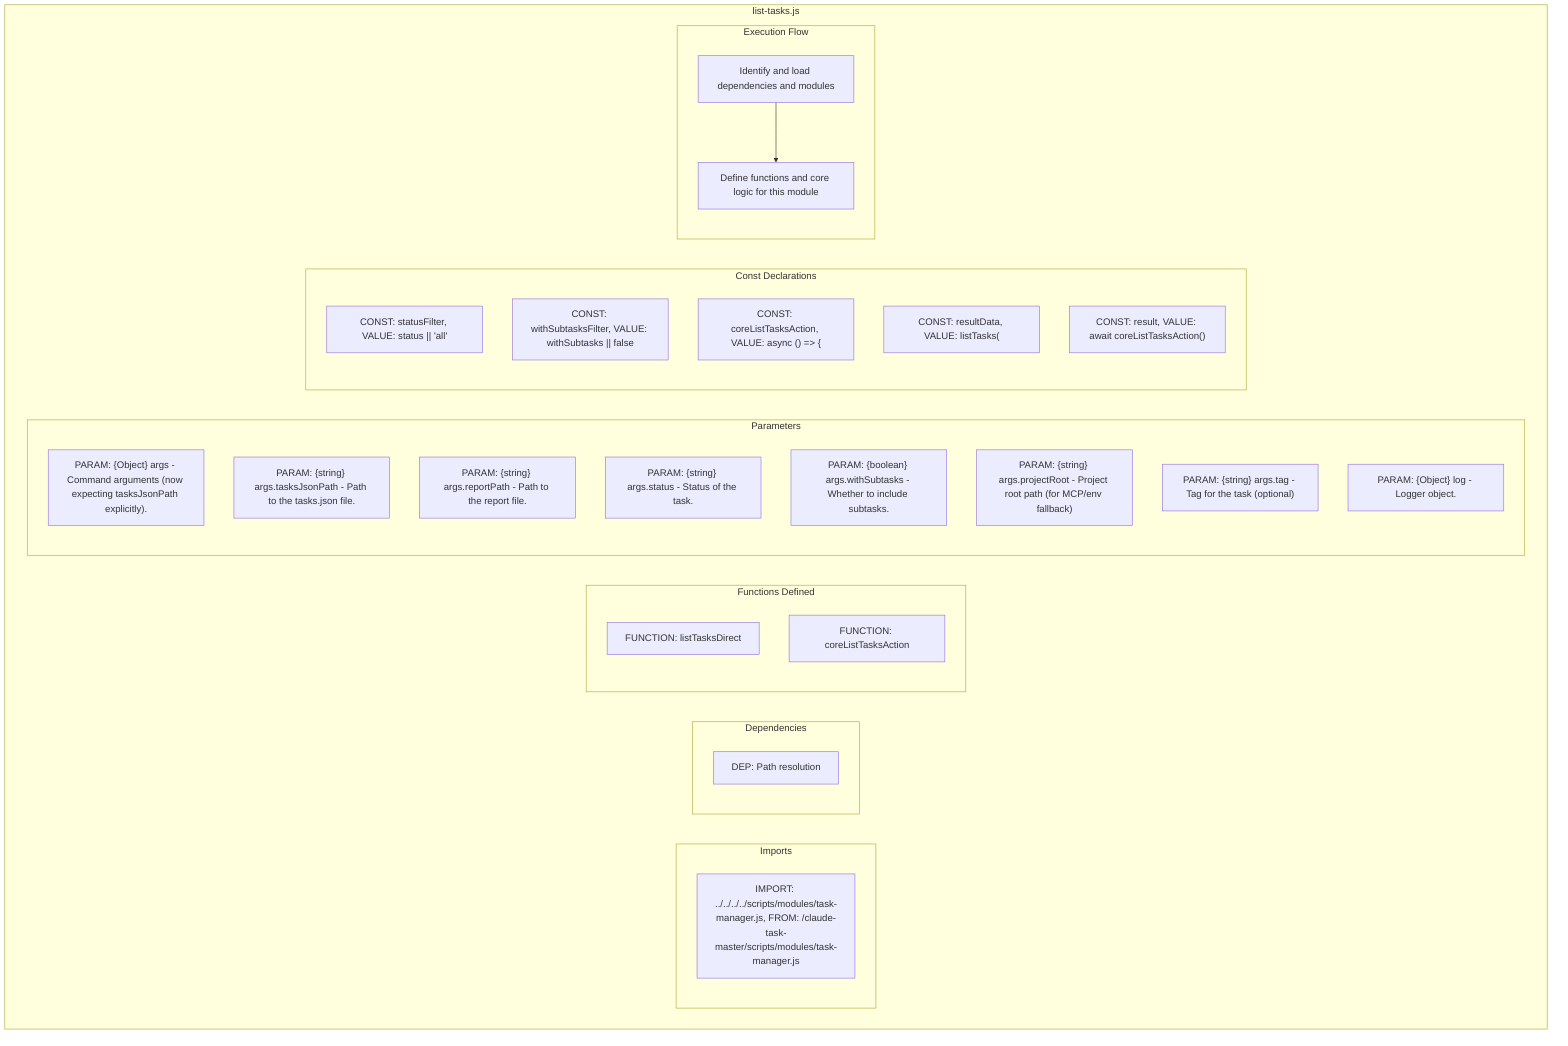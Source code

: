 flowchart TB
    subgraph Imports["Imports"]
        I1["IMPORT: ../../../../scripts/modules/task-manager.js, FROM: /claude-task-master/scripts/modules/task-manager.js"]
    end
    subgraph Dependencies["Dependencies"]
        D1["DEP: Path resolution"]
    end
    subgraph FunctionsDefined["Functions Defined"]
        FU1["FUNCTION: listTasksDirect"]
        FU2["FUNCTION: coreListTasksAction"]
    end
    subgraph Parameters["Parameters"]
        P1["PARAM: {Object} args - Command arguments (now expecting tasksJsonPath explicitly)."]
        P2["PARAM: {string} args.tasksJsonPath - Path to the tasks.json file."]
        P3["PARAM: {string} args.reportPath - Path to the report file."]
        P4["PARAM: {string} args.status - Status of the task."]
        P5["PARAM: {boolean} args.withSubtasks - Whether to include subtasks."]
        P6["PARAM: {string} args.projectRoot - Project root path (for MCP/env fallback)"]
        P7["PARAM: {string} args.tag - Tag for the task (optional)"]
        P8["PARAM: {Object} log - Logger object."]
    end
    subgraph Constants["Const Declarations"]
        C1["CONST: statusFilter, VALUE: status || 'all'"]
        C2["CONST: withSubtasksFilter, VALUE: withSubtasks || false"]
        C3["CONST: coreListTasksAction, VALUE: async () => {"]
        C4["CONST: resultData, VALUE: listTasks("]
        C5["CONST: result, VALUE: await coreListTasksAction()"]
    end
    subgraph ExecutionFlow["Execution Flow"]
        FL1["Identify and load dependencies and modules"]
        FL2["Define functions and core logic for this module"]
    end
    subgraph FileName["list-tasks.js"]
        Imports
        Dependencies
        FunctionsDefined
        Parameters
        Constants
        ExecutionFlow
    end
    FL1 --> FL2